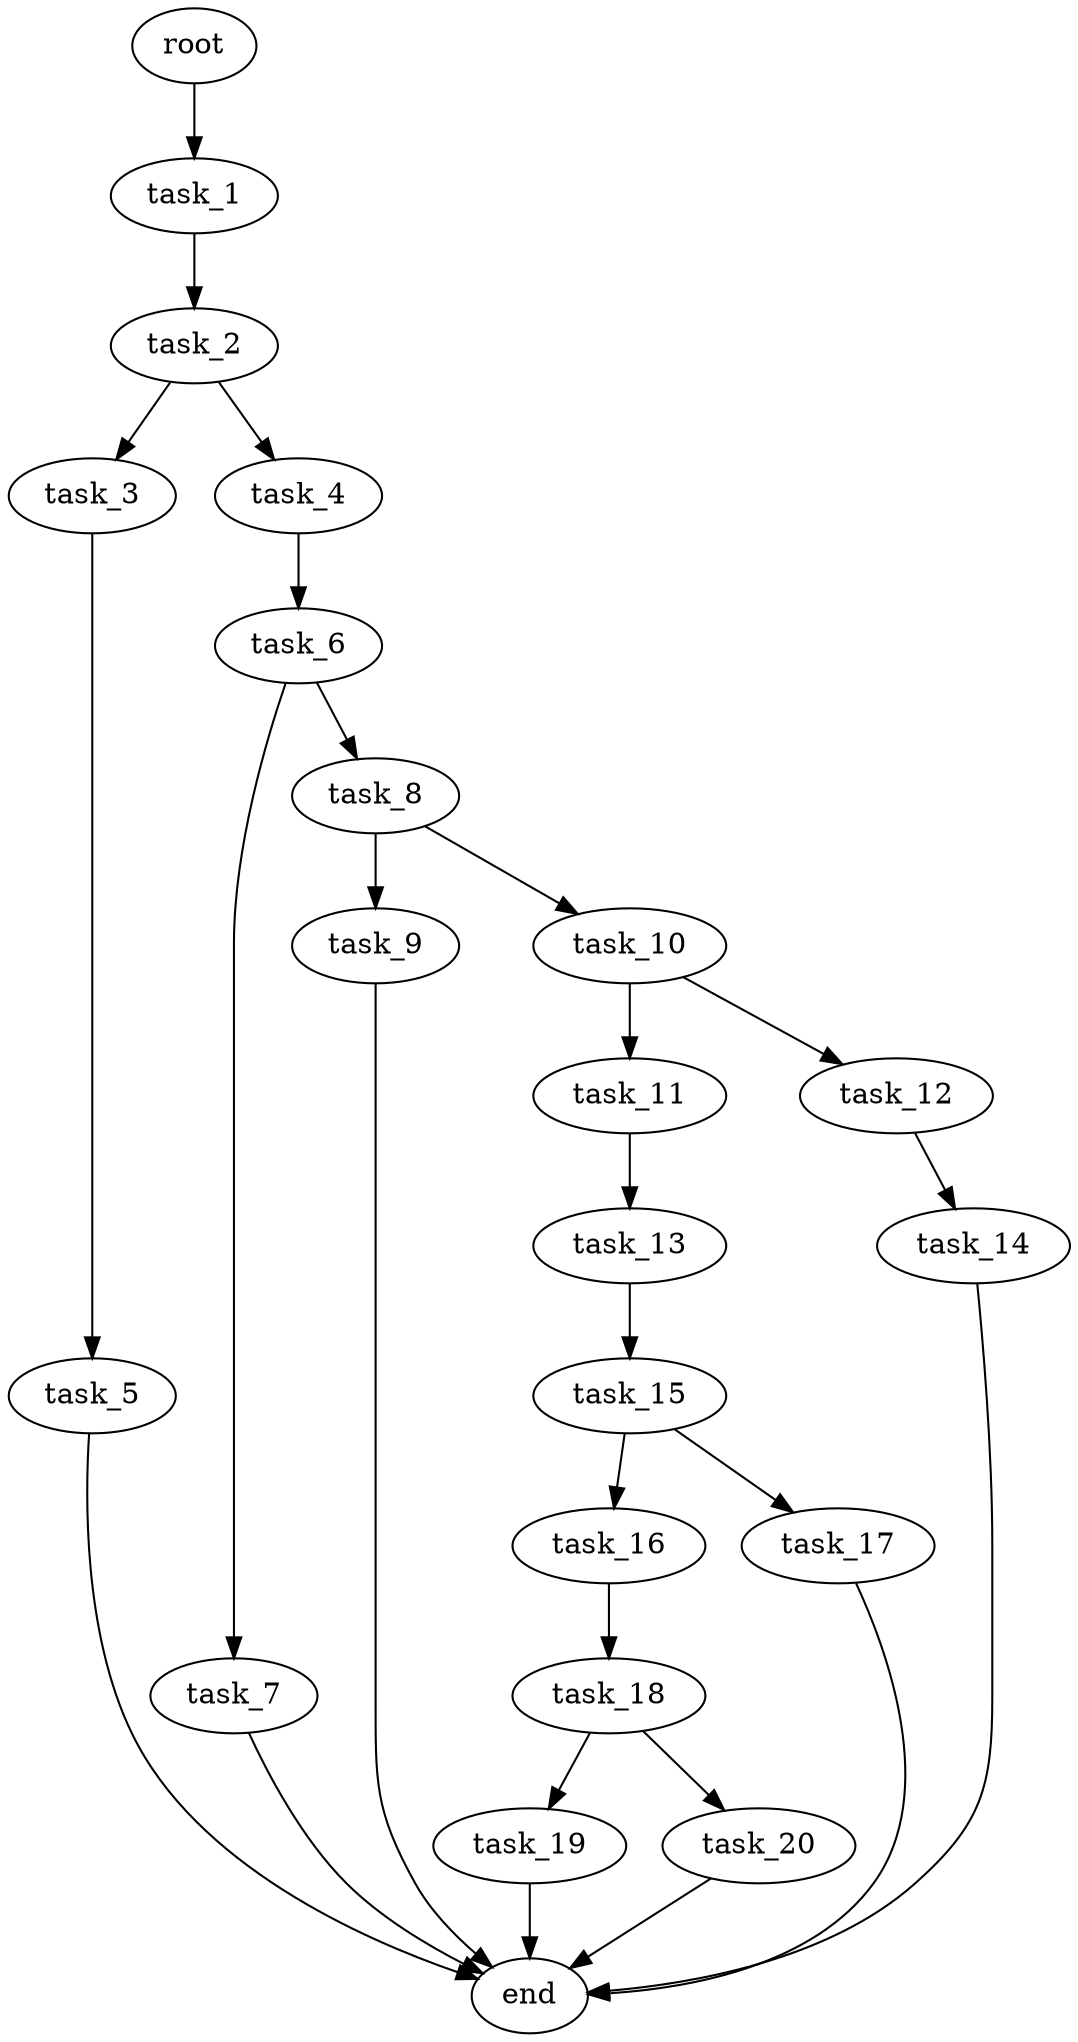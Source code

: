 digraph G {
  root [size="0.000000e+00"];
  task_1 [size="8.881714e+08"];
  task_2 [size="7.089949e+09"];
  task_3 [size="6.391388e+09"];
  task_4 [size="8.866648e+09"];
  task_5 [size="4.466853e+09"];
  task_6 [size="2.652859e+09"];
  task_7 [size="2.496159e+09"];
  task_8 [size="6.788800e+08"];
  task_9 [size="2.567323e+09"];
  task_10 [size="1.081238e+09"];
  task_11 [size="1.381029e+07"];
  task_12 [size="3.859985e+09"];
  task_13 [size="7.326112e+09"];
  task_14 [size="9.691049e+09"];
  task_15 [size="8.845635e+09"];
  task_16 [size="4.931327e+09"];
  task_17 [size="3.787747e+09"];
  task_18 [size="5.460694e+09"];
  task_19 [size="1.015184e+09"];
  task_20 [size="4.795413e+09"];
  end [size="0.000000e+00"];

  root -> task_1 [size="1.000000e-12"];
  task_1 -> task_2 [size="7.089949e+08"];
  task_2 -> task_3 [size="6.391388e+08"];
  task_2 -> task_4 [size="8.866648e+08"];
  task_3 -> task_5 [size="4.466853e+08"];
  task_4 -> task_6 [size="2.652859e+08"];
  task_5 -> end [size="1.000000e-12"];
  task_6 -> task_7 [size="2.496159e+08"];
  task_6 -> task_8 [size="6.788800e+07"];
  task_7 -> end [size="1.000000e-12"];
  task_8 -> task_9 [size="2.567323e+08"];
  task_8 -> task_10 [size="1.081238e+08"];
  task_9 -> end [size="1.000000e-12"];
  task_10 -> task_11 [size="1.381029e+06"];
  task_10 -> task_12 [size="3.859985e+08"];
  task_11 -> task_13 [size="7.326112e+08"];
  task_12 -> task_14 [size="9.691049e+08"];
  task_13 -> task_15 [size="8.845635e+08"];
  task_14 -> end [size="1.000000e-12"];
  task_15 -> task_16 [size="4.931327e+08"];
  task_15 -> task_17 [size="3.787747e+08"];
  task_16 -> task_18 [size="5.460694e+08"];
  task_17 -> end [size="1.000000e-12"];
  task_18 -> task_19 [size="1.015184e+08"];
  task_18 -> task_20 [size="4.795413e+08"];
  task_19 -> end [size="1.000000e-12"];
  task_20 -> end [size="1.000000e-12"];
}
